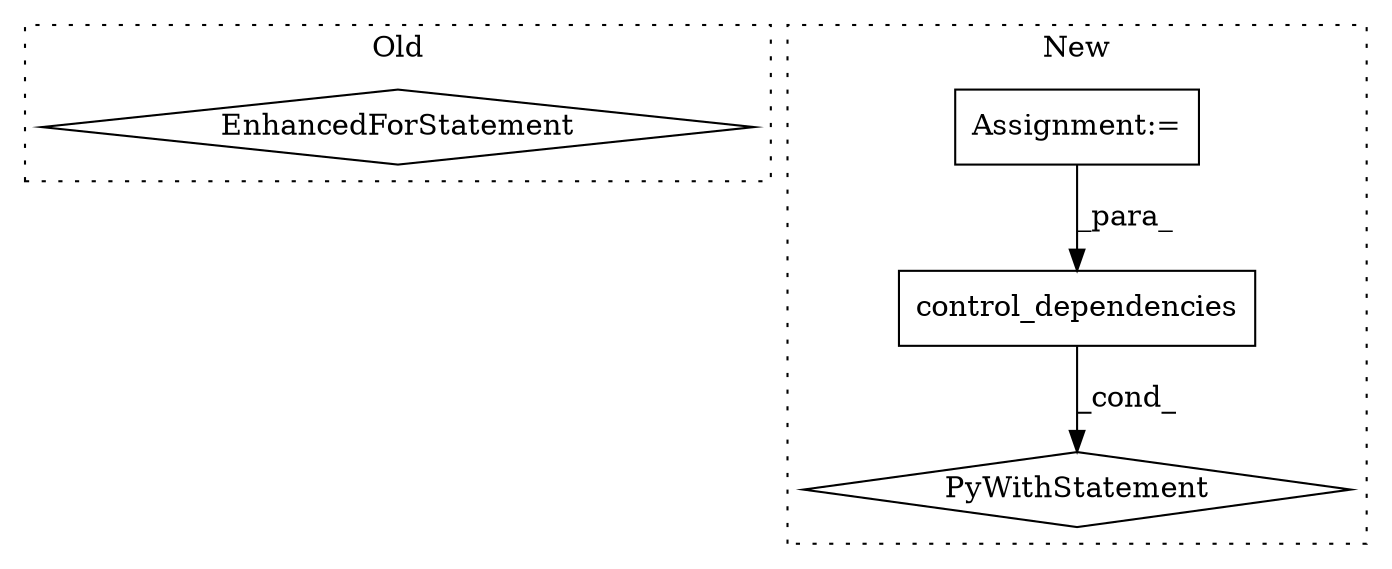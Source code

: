 digraph G {
subgraph cluster0 {
1 [label="EnhancedForStatement" a="70" s="33837,33926" l="57,2" shape="diamond"];
label = "Old";
style="dotted";
}
subgraph cluster1 {
2 [label="control_dependencies" a="32" s="23417,23466" l="21,1" shape="box"];
3 [label="Assignment:=" a="7" s="23293" l="1" shape="box"];
4 [label="PyWithStatement" a="104" s="23396,23467" l="10,2" shape="diamond"];
label = "New";
style="dotted";
}
2 -> 4 [label="_cond_"];
3 -> 2 [label="_para_"];
}